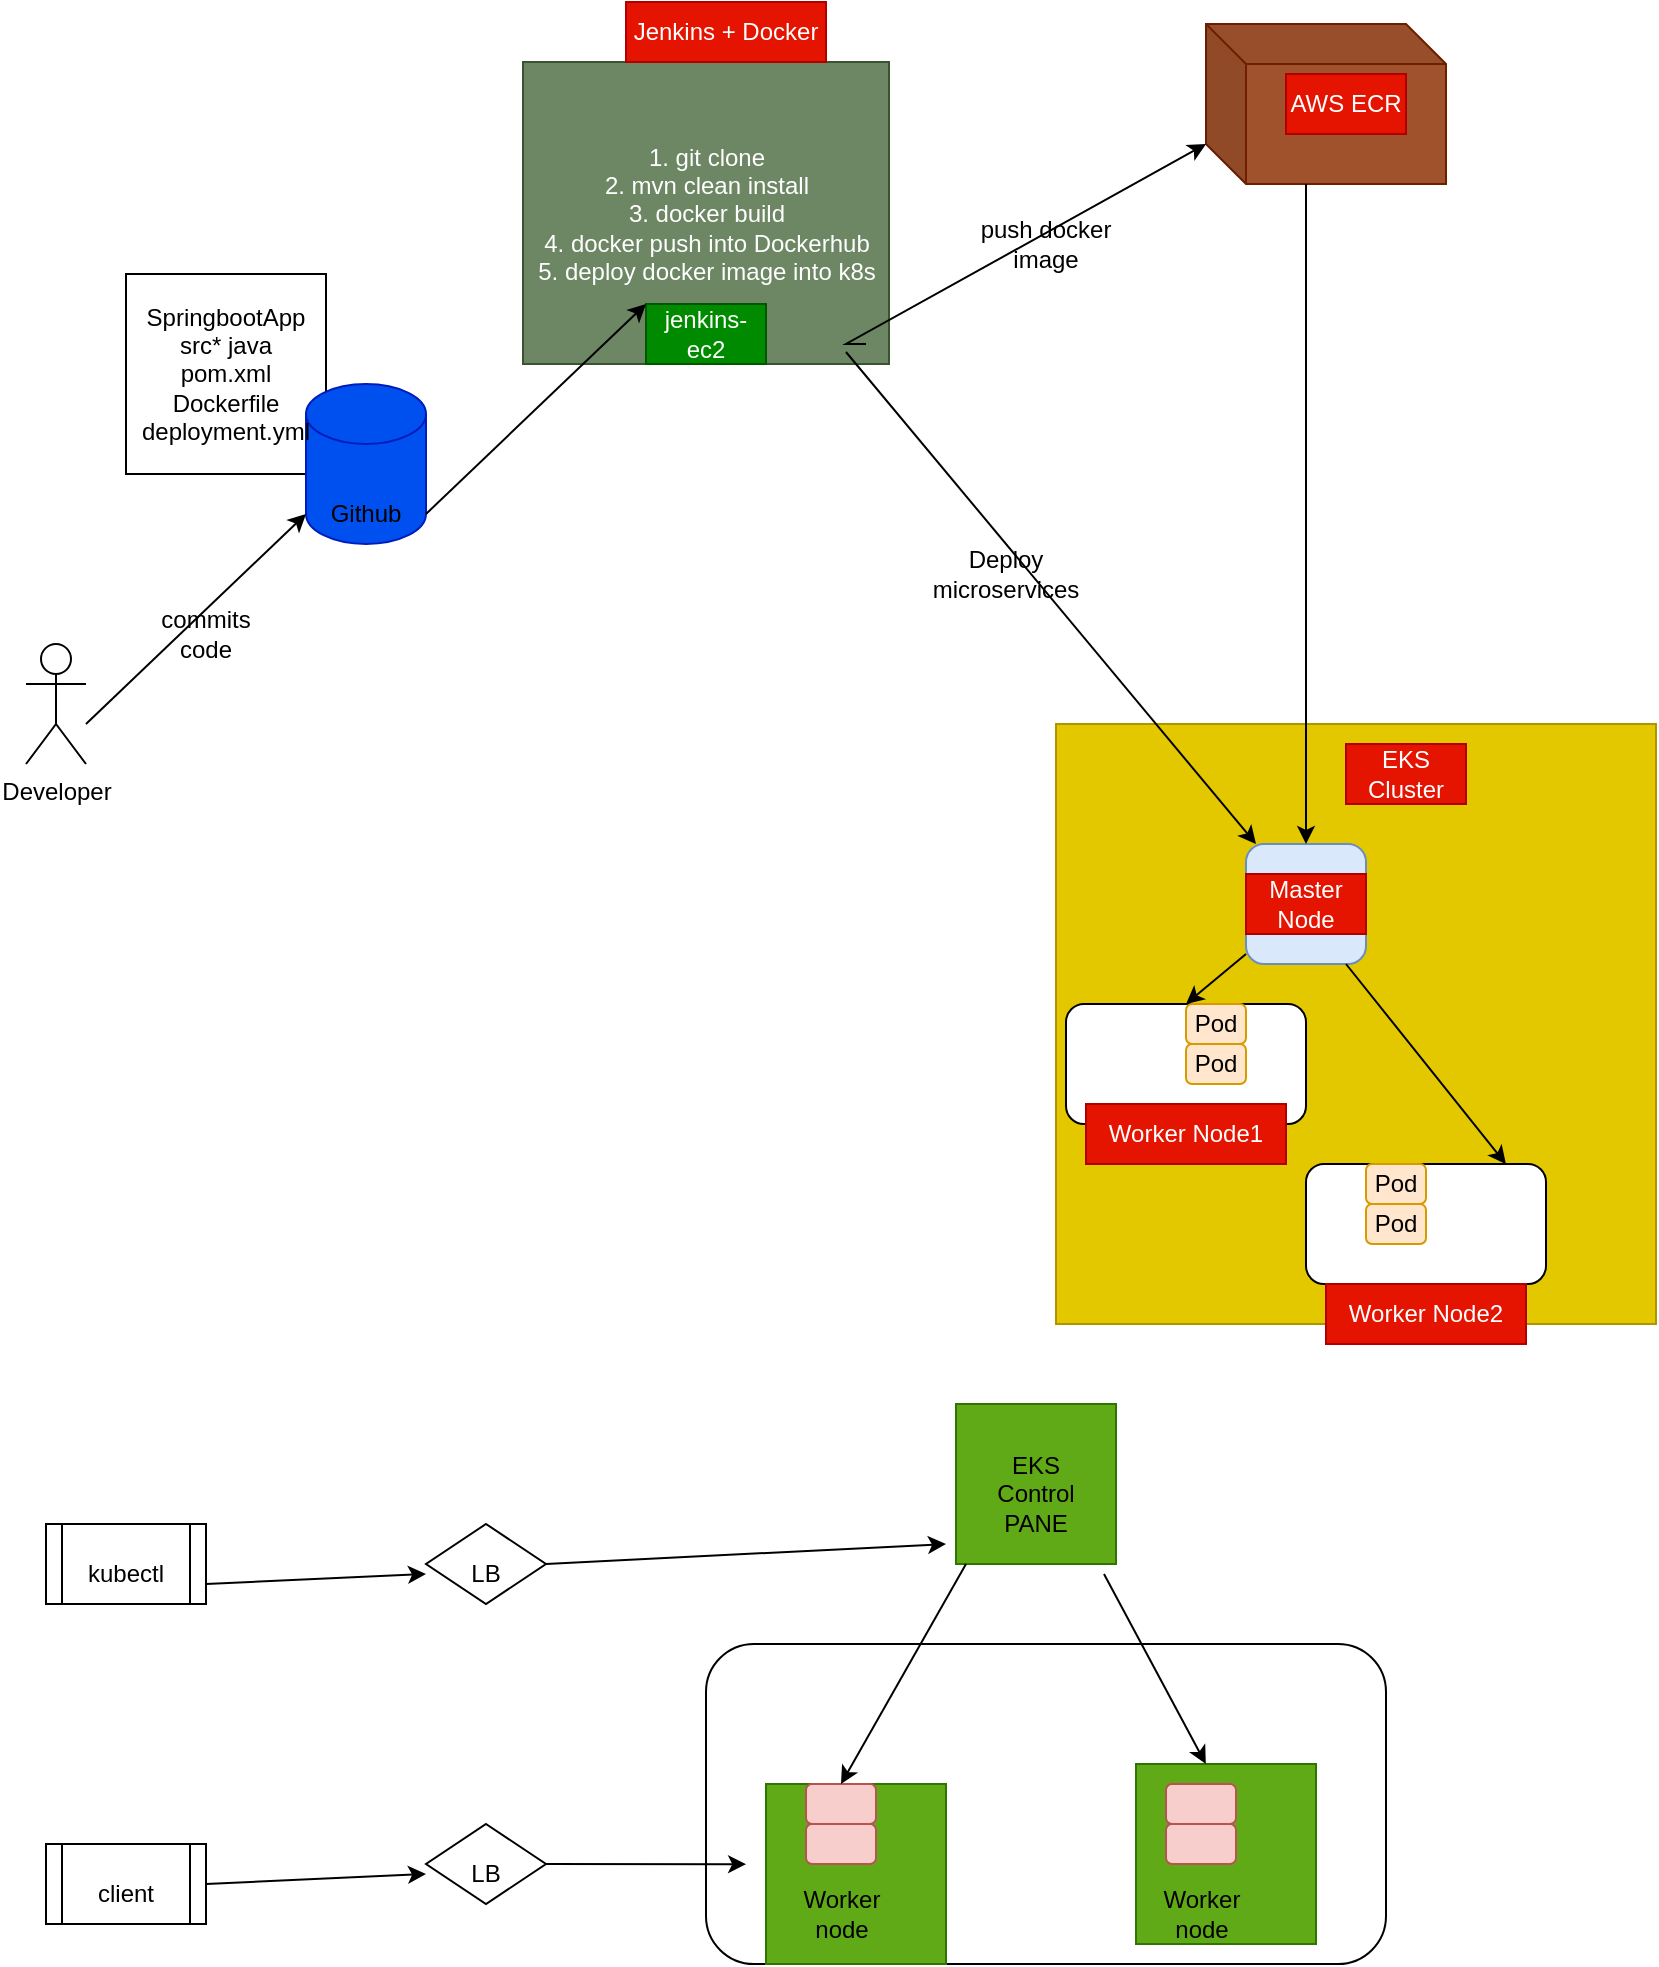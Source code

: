 <mxfile version="20.1.3" type="github">
  <diagram id="sR7q3i5S6xO89O94nbFP" name="Page-1">
    <mxGraphModel dx="796" dy="481" grid="1" gridSize="10" guides="1" tooltips="1" connect="1" arrows="1" fold="1" page="1" pageScale="1" pageWidth="850" pageHeight="1100" math="0" shadow="0">
      <root>
        <mxCell id="0" />
        <mxCell id="1" parent="0" />
        <mxCell id="cUQiM4QcdtecAgcqb16B-17" value="" style="rounded=1;whiteSpace=wrap;html=1;" vertex="1" parent="1">
          <mxGeometry x="410" y="860" width="340" height="160" as="geometry" />
        </mxCell>
        <mxCell id="kB0Qk9ZAoFYVdAAV9_FI-44" value="&lt;div&gt;1. git clone&lt;/div&gt;&lt;div&gt;2. mvn clean install&lt;/div&gt;&lt;div&gt;3. docker build&lt;/div&gt;&lt;div&gt;4. docker push into Dockerhub&lt;/div&gt;&lt;div&gt;5. deploy docker image into k8s&lt;br&gt;&lt;/div&gt;" style="text;html=1;align=center;verticalAlign=middle;whiteSpace=wrap;rounded=0;fillColor=#6d8764;fontColor=#ffffff;strokeColor=#3A5431;" parent="1" vertex="1">
          <mxGeometry x="318.5" y="69" width="183" height="151" as="geometry" />
        </mxCell>
        <mxCell id="kB0Qk9ZAoFYVdAAV9_FI-46" value="" style="whiteSpace=wrap;html=1;aspect=fixed;" parent="1" vertex="1">
          <mxGeometry x="120" y="175" width="100" height="100" as="geometry" />
        </mxCell>
        <mxCell id="kB0Qk9ZAoFYVdAAV9_FI-5" value="" style="whiteSpace=wrap;html=1;aspect=fixed;fillColor=#e3c800;fontColor=#000000;strokeColor=#B09500;" parent="1" vertex="1">
          <mxGeometry x="585" y="400" width="300" height="300" as="geometry" />
        </mxCell>
        <mxCell id="kB0Qk9ZAoFYVdAAV9_FI-1" value="jenkins-ec2" style="text;html=1;strokeColor=#005700;fillColor=#008a00;align=center;verticalAlign=middle;whiteSpace=wrap;rounded=0;fontColor=#ffffff;" parent="1" vertex="1">
          <mxGeometry x="380" y="190" width="60" height="30" as="geometry" />
        </mxCell>
        <mxCell id="kB0Qk9ZAoFYVdAAV9_FI-2" value="" style="rounded=1;whiteSpace=wrap;html=1;" parent="1" vertex="1">
          <mxGeometry x="590" y="540" width="120" height="60" as="geometry" />
        </mxCell>
        <mxCell id="kB0Qk9ZAoFYVdAAV9_FI-3" value="" style="rounded=1;whiteSpace=wrap;html=1;fillColor=#dae8fc;strokeColor=#6c8ebf;" parent="1" vertex="1">
          <mxGeometry x="680" y="460" width="60" height="60" as="geometry" />
        </mxCell>
        <mxCell id="kB0Qk9ZAoFYVdAAV9_FI-4" value="" style="rounded=1;whiteSpace=wrap;html=1;" parent="1" vertex="1">
          <mxGeometry x="710" y="620" width="120" height="60" as="geometry" />
        </mxCell>
        <mxCell id="kB0Qk9ZAoFYVdAAV9_FI-7" value="Pod" style="rounded=1;whiteSpace=wrap;html=1;fillColor=#ffe6cc;strokeColor=#d79b00;" parent="1" vertex="1">
          <mxGeometry x="740" y="640" width="30" height="20" as="geometry" />
        </mxCell>
        <mxCell id="kB0Qk9ZAoFYVdAAV9_FI-8" value="Pod" style="rounded=1;whiteSpace=wrap;html=1;fillColor=#ffe6cc;strokeColor=#d79b00;" parent="1" vertex="1">
          <mxGeometry x="740" y="620" width="30" height="20" as="geometry" />
        </mxCell>
        <mxCell id="kB0Qk9ZAoFYVdAAV9_FI-9" value="Pod" style="rounded=1;whiteSpace=wrap;html=1;fillColor=#ffe6cc;strokeColor=#d79b00;" parent="1" vertex="1">
          <mxGeometry x="650" y="560" width="30" height="20" as="geometry" />
        </mxCell>
        <mxCell id="kB0Qk9ZAoFYVdAAV9_FI-10" value="Pod" style="rounded=1;whiteSpace=wrap;html=1;fillColor=#ffe6cc;strokeColor=#d79b00;" parent="1" vertex="1">
          <mxGeometry x="650" y="540" width="30" height="20" as="geometry" />
        </mxCell>
        <mxCell id="kB0Qk9ZAoFYVdAAV9_FI-13" value="" style="shape=cylinder3;whiteSpace=wrap;html=1;boundedLbl=1;backgroundOutline=1;size=15;fillColor=#0050ef;fontColor=#ffffff;strokeColor=#001DBC;" parent="1" vertex="1">
          <mxGeometry x="210" y="230" width="60" height="80" as="geometry" />
        </mxCell>
        <mxCell id="kB0Qk9ZAoFYVdAAV9_FI-15" value="" style="shape=cube;whiteSpace=wrap;html=1;boundedLbl=1;backgroundOutline=1;darkOpacity=0.05;darkOpacity2=0.1;fillColor=#a0522d;fontColor=#ffffff;strokeColor=#6D1F00;" parent="1" vertex="1">
          <mxGeometry x="660" y="50" width="120" height="80" as="geometry" />
        </mxCell>
        <mxCell id="kB0Qk9ZAoFYVdAAV9_FI-16" value="Developer" style="shape=umlActor;verticalLabelPosition=bottom;verticalAlign=top;html=1;outlineConnect=0;" parent="1" vertex="1">
          <mxGeometry x="70" y="360" width="30" height="60" as="geometry" />
        </mxCell>
        <mxCell id="kB0Qk9ZAoFYVdAAV9_FI-21" value="" style="endArrow=classic;html=1;rounded=0;entryX=0;entryY=1;entryDx=0;entryDy=-15;entryPerimeter=0;" parent="1" target="kB0Qk9ZAoFYVdAAV9_FI-13" edge="1">
          <mxGeometry width="50" height="50" relative="1" as="geometry">
            <mxPoint x="100" y="400" as="sourcePoint" />
            <mxPoint x="150" y="350" as="targetPoint" />
          </mxGeometry>
        </mxCell>
        <mxCell id="kB0Qk9ZAoFYVdAAV9_FI-22" value="" style="endArrow=classic;html=1;rounded=0;entryX=0;entryY=1;entryDx=0;entryDy=-15;entryPerimeter=0;" parent="1" edge="1">
          <mxGeometry width="50" height="50" relative="1" as="geometry">
            <mxPoint x="270" y="295" as="sourcePoint" />
            <mxPoint x="380" y="190" as="targetPoint" />
          </mxGeometry>
        </mxCell>
        <mxCell id="kB0Qk9ZAoFYVdAAV9_FI-26" value="" style="endArrow=classic;html=1;rounded=0;entryX=0;entryY=0;entryDx=0;entryDy=60;entryPerimeter=0;" parent="1" target="kB0Qk9ZAoFYVdAAV9_FI-15" edge="1">
          <mxGeometry width="50" height="50" relative="1" as="geometry">
            <mxPoint x="490" y="210" as="sourcePoint" />
            <mxPoint x="540" y="160" as="targetPoint" />
            <Array as="points">
              <mxPoint x="480" y="210" />
            </Array>
          </mxGeometry>
        </mxCell>
        <mxCell id="kB0Qk9ZAoFYVdAAV9_FI-28" value="" style="endArrow=classic;html=1;rounded=0;entryX=0.5;entryY=0;entryDx=0;entryDy=0;" parent="1" target="kB0Qk9ZAoFYVdAAV9_FI-3" edge="1">
          <mxGeometry width="50" height="50" relative="1" as="geometry">
            <mxPoint x="710" y="130" as="sourcePoint" />
            <mxPoint x="700" y="440" as="targetPoint" />
          </mxGeometry>
        </mxCell>
        <mxCell id="kB0Qk9ZAoFYVdAAV9_FI-29" value="" style="endArrow=classic;html=1;rounded=0;" parent="1" target="kB0Qk9ZAoFYVdAAV9_FI-3" edge="1">
          <mxGeometry width="50" height="50" relative="1" as="geometry">
            <mxPoint x="480" y="214" as="sourcePoint" />
            <mxPoint x="530" y="210" as="targetPoint" />
          </mxGeometry>
        </mxCell>
        <mxCell id="kB0Qk9ZAoFYVdAAV9_FI-30" value="" style="endArrow=classic;html=1;rounded=0;entryX=0;entryY=0;entryDx=0;entryDy=0;" parent="1" source="kB0Qk9ZAoFYVdAAV9_FI-3" target="kB0Qk9ZAoFYVdAAV9_FI-10" edge="1">
          <mxGeometry width="50" height="50" relative="1" as="geometry">
            <mxPoint x="600" y="490" as="sourcePoint" />
            <mxPoint x="660" y="530" as="targetPoint" />
          </mxGeometry>
        </mxCell>
        <mxCell id="kB0Qk9ZAoFYVdAAV9_FI-31" value="" style="endArrow=classic;html=1;rounded=0;entryX=0.833;entryY=0;entryDx=0;entryDy=0;entryPerimeter=0;" parent="1" target="kB0Qk9ZAoFYVdAAV9_FI-4" edge="1">
          <mxGeometry width="50" height="50" relative="1" as="geometry">
            <mxPoint x="730" y="520" as="sourcePoint" />
            <mxPoint x="730" y="610" as="targetPoint" />
          </mxGeometry>
        </mxCell>
        <mxCell id="kB0Qk9ZAoFYVdAAV9_FI-33" value="Master Node" style="text;html=1;strokeColor=#B20000;fillColor=#e51400;align=center;verticalAlign=middle;whiteSpace=wrap;rounded=0;fontColor=#ffffff;" parent="1" vertex="1">
          <mxGeometry x="680" y="475" width="60" height="30" as="geometry" />
        </mxCell>
        <mxCell id="kB0Qk9ZAoFYVdAAV9_FI-36" value="commits code" style="text;html=1;strokeColor=none;fillColor=none;align=center;verticalAlign=middle;whiteSpace=wrap;rounded=0;" parent="1" vertex="1">
          <mxGeometry x="130" y="340" width="60" height="30" as="geometry" />
        </mxCell>
        <mxCell id="kB0Qk9ZAoFYVdAAV9_FI-38" value="Github" style="text;html=1;strokeColor=none;fillColor=none;align=center;verticalAlign=middle;whiteSpace=wrap;rounded=0;" parent="1" vertex="1">
          <mxGeometry x="210" y="280" width="60" height="30" as="geometry" />
        </mxCell>
        <mxCell id="kB0Qk9ZAoFYVdAAV9_FI-41" value="Deploy microservices" style="text;html=1;strokeColor=none;fillColor=none;align=center;verticalAlign=middle;whiteSpace=wrap;rounded=0;" parent="1" vertex="1">
          <mxGeometry x="530" y="310" width="60" height="30" as="geometry" />
        </mxCell>
        <mxCell id="kB0Qk9ZAoFYVdAAV9_FI-43" value="AWS ECR" style="text;html=1;strokeColor=#B20000;fillColor=#e51400;align=center;verticalAlign=middle;whiteSpace=wrap;rounded=0;fontColor=#ffffff;" parent="1" vertex="1">
          <mxGeometry x="700" y="75" width="60" height="30" as="geometry" />
        </mxCell>
        <mxCell id="kB0Qk9ZAoFYVdAAV9_FI-45" value="&lt;div&gt;SpringbootApp&lt;/div&gt;&lt;div&gt;src* java&lt;/div&gt;&lt;div&gt;pom.xml&lt;/div&gt;&lt;div&gt;Dockerfile&lt;/div&gt;&lt;div&gt;deployment.yml&lt;br&gt;&lt;/div&gt;" style="text;html=1;strokeColor=none;fillColor=none;align=center;verticalAlign=middle;whiteSpace=wrap;rounded=0;" parent="1" vertex="1">
          <mxGeometry x="120" y="190" width="100" height="70" as="geometry" />
        </mxCell>
        <mxCell id="kB0Qk9ZAoFYVdAAV9_FI-52" value="push docker image" style="text;html=1;strokeColor=none;fillColor=none;align=center;verticalAlign=middle;whiteSpace=wrap;rounded=0;" parent="1" vertex="1">
          <mxGeometry x="540" y="145" width="80" height="30" as="geometry" />
        </mxCell>
        <mxCell id="kB0Qk9ZAoFYVdAAV9_FI-53" value="EKS Cluster" style="text;html=1;strokeColor=#B20000;fillColor=#e51400;align=center;verticalAlign=middle;whiteSpace=wrap;rounded=0;fontColor=#ffffff;" parent="1" vertex="1">
          <mxGeometry x="730" y="410" width="60" height="30" as="geometry" />
        </mxCell>
        <mxCell id="kB0Qk9ZAoFYVdAAV9_FI-54" value="Worker Node1" style="text;html=1;strokeColor=#B20000;fillColor=#e51400;align=center;verticalAlign=middle;whiteSpace=wrap;rounded=0;fontColor=#ffffff;" parent="1" vertex="1">
          <mxGeometry x="600" y="590" width="100" height="30" as="geometry" />
        </mxCell>
        <mxCell id="kB0Qk9ZAoFYVdAAV9_FI-56" value="Jenkins + Docker" style="text;html=1;strokeColor=#B20000;fillColor=#e51400;align=center;verticalAlign=middle;whiteSpace=wrap;rounded=0;fontColor=#ffffff;" parent="1" vertex="1">
          <mxGeometry x="370" y="39" width="100" height="30" as="geometry" />
        </mxCell>
        <mxCell id="kB0Qk9ZAoFYVdAAV9_FI-57" value="Worker Node2" style="text;html=1;strokeColor=#B20000;fillColor=#e51400;align=center;verticalAlign=middle;whiteSpace=wrap;rounded=0;fontColor=#ffffff;" parent="1" vertex="1">
          <mxGeometry x="720" y="680" width="100" height="30" as="geometry" />
        </mxCell>
        <mxCell id="cUQiM4QcdtecAgcqb16B-1" value="" style="whiteSpace=wrap;html=1;aspect=fixed;fillColor=#60a917;fontColor=#ffffff;strokeColor=#2D7600;" vertex="1" parent="1">
          <mxGeometry x="535" y="740" width="80" height="80" as="geometry" />
        </mxCell>
        <mxCell id="cUQiM4QcdtecAgcqb16B-2" value="" style="whiteSpace=wrap;html=1;aspect=fixed;fillColor=#60a917;fontColor=#ffffff;strokeColor=#2D7600;" vertex="1" parent="1">
          <mxGeometry x="440" y="930" width="90" height="90" as="geometry" />
        </mxCell>
        <mxCell id="cUQiM4QcdtecAgcqb16B-3" value="" style="whiteSpace=wrap;html=1;aspect=fixed;fillColor=#60a917;fontColor=#ffffff;strokeColor=#2D7600;" vertex="1" parent="1">
          <mxGeometry x="625" y="920" width="90" height="90" as="geometry" />
        </mxCell>
        <mxCell id="cUQiM4QcdtecAgcqb16B-4" value="" style="shape=process;whiteSpace=wrap;html=1;backgroundOutline=1;" vertex="1" parent="1">
          <mxGeometry x="80" y="800" width="80" height="40" as="geometry" />
        </mxCell>
        <mxCell id="cUQiM4QcdtecAgcqb16B-5" value="" style="shape=process;whiteSpace=wrap;html=1;backgroundOutline=1;" vertex="1" parent="1">
          <mxGeometry x="80" y="960" width="80" height="40" as="geometry" />
        </mxCell>
        <mxCell id="cUQiM4QcdtecAgcqb16B-6" value="" style="rhombus;whiteSpace=wrap;html=1;" vertex="1" parent="1">
          <mxGeometry x="270" y="800" width="60" height="40" as="geometry" />
        </mxCell>
        <mxCell id="cUQiM4QcdtecAgcqb16B-7" value="" style="rhombus;whiteSpace=wrap;html=1;" vertex="1" parent="1">
          <mxGeometry x="270" y="950" width="60" height="40" as="geometry" />
        </mxCell>
        <mxCell id="cUQiM4QcdtecAgcqb16B-8" value="kubectl" style="text;html=1;strokeColor=none;fillColor=none;align=center;verticalAlign=middle;whiteSpace=wrap;rounded=0;" vertex="1" parent="1">
          <mxGeometry x="90" y="810" width="60" height="30" as="geometry" />
        </mxCell>
        <mxCell id="cUQiM4QcdtecAgcqb16B-9" value="client" style="text;html=1;strokeColor=none;fillColor=none;align=center;verticalAlign=middle;whiteSpace=wrap;rounded=0;" vertex="1" parent="1">
          <mxGeometry x="90" y="970" width="60" height="30" as="geometry" />
        </mxCell>
        <mxCell id="cUQiM4QcdtecAgcqb16B-10" value="LB" style="text;html=1;strokeColor=none;fillColor=none;align=center;verticalAlign=middle;whiteSpace=wrap;rounded=0;" vertex="1" parent="1">
          <mxGeometry x="270" y="810" width="60" height="30" as="geometry" />
        </mxCell>
        <mxCell id="cUQiM4QcdtecAgcqb16B-11" value="LB" style="text;html=1;strokeColor=none;fillColor=none;align=center;verticalAlign=middle;whiteSpace=wrap;rounded=0;" vertex="1" parent="1">
          <mxGeometry x="270" y="960" width="60" height="30" as="geometry" />
        </mxCell>
        <mxCell id="cUQiM4QcdtecAgcqb16B-12" value="EKS Control PANE" style="text;html=1;strokeColor=none;fillColor=none;align=center;verticalAlign=middle;whiteSpace=wrap;rounded=0;" vertex="1" parent="1">
          <mxGeometry x="545" y="770" width="60" height="30" as="geometry" />
        </mxCell>
        <mxCell id="cUQiM4QcdtecAgcqb16B-13" value="" style="rounded=1;whiteSpace=wrap;html=1;fillColor=#f8cecc;strokeColor=#b85450;" vertex="1" parent="1">
          <mxGeometry x="640" y="930" width="35" height="20" as="geometry" />
        </mxCell>
        <mxCell id="cUQiM4QcdtecAgcqb16B-14" value="" style="rounded=1;whiteSpace=wrap;html=1;fillColor=#f8cecc;strokeColor=#b85450;" vertex="1" parent="1">
          <mxGeometry x="460" y="930" width="35" height="20" as="geometry" />
        </mxCell>
        <mxCell id="cUQiM4QcdtecAgcqb16B-15" value="" style="rounded=1;whiteSpace=wrap;html=1;fillColor=#f8cecc;strokeColor=#b85450;" vertex="1" parent="1">
          <mxGeometry x="460" y="950" width="35" height="20" as="geometry" />
        </mxCell>
        <mxCell id="cUQiM4QcdtecAgcqb16B-16" value="" style="rounded=1;whiteSpace=wrap;html=1;fillColor=#f8cecc;strokeColor=#b85450;" vertex="1" parent="1">
          <mxGeometry x="640" y="950" width="35" height="20" as="geometry" />
        </mxCell>
        <mxCell id="cUQiM4QcdtecAgcqb16B-18" value="" style="endArrow=classic;html=1;rounded=0;entryX=0;entryY=0.5;entryDx=0;entryDy=0;" edge="1" parent="1" target="cUQiM4QcdtecAgcqb16B-10">
          <mxGeometry width="50" height="50" relative="1" as="geometry">
            <mxPoint x="160" y="830" as="sourcePoint" />
            <mxPoint x="210" y="780" as="targetPoint" />
          </mxGeometry>
        </mxCell>
        <mxCell id="cUQiM4QcdtecAgcqb16B-20" value="" style="endArrow=classic;html=1;rounded=0;" edge="1" parent="1">
          <mxGeometry width="50" height="50" relative="1" as="geometry">
            <mxPoint x="330" y="820" as="sourcePoint" />
            <mxPoint x="530" y="810" as="targetPoint" />
          </mxGeometry>
        </mxCell>
        <mxCell id="cUQiM4QcdtecAgcqb16B-21" value="" style="endArrow=classic;html=1;rounded=0;entryX=0.059;entryY=0.688;entryDx=0;entryDy=0;entryPerimeter=0;" edge="1" parent="1" target="cUQiM4QcdtecAgcqb16B-17">
          <mxGeometry width="50" height="50" relative="1" as="geometry">
            <mxPoint x="330" y="970" as="sourcePoint" />
            <mxPoint x="380" y="920" as="targetPoint" />
          </mxGeometry>
        </mxCell>
        <mxCell id="cUQiM4QcdtecAgcqb16B-22" value="" style="endArrow=classic;html=1;rounded=0;entryX=0;entryY=0.5;entryDx=0;entryDy=0;exitX=1;exitY=0.5;exitDx=0;exitDy=0;" edge="1" parent="1" source="cUQiM4QcdtecAgcqb16B-5" target="cUQiM4QcdtecAgcqb16B-11">
          <mxGeometry width="50" height="50" relative="1" as="geometry">
            <mxPoint x="160" y="990" as="sourcePoint" />
            <mxPoint x="210" y="940" as="targetPoint" />
          </mxGeometry>
        </mxCell>
        <mxCell id="cUQiM4QcdtecAgcqb16B-24" value="Worker node" style="text;html=1;strokeColor=none;fillColor=none;align=center;verticalAlign=middle;whiteSpace=wrap;rounded=0;" vertex="1" parent="1">
          <mxGeometry x="447.5" y="980" width="60" height="30" as="geometry" />
        </mxCell>
        <mxCell id="cUQiM4QcdtecAgcqb16B-25" value="Worker node" style="text;html=1;strokeColor=none;fillColor=none;align=center;verticalAlign=middle;whiteSpace=wrap;rounded=0;" vertex="1" parent="1">
          <mxGeometry x="627.5" y="980" width="60" height="30" as="geometry" />
        </mxCell>
        <mxCell id="cUQiM4QcdtecAgcqb16B-26" value="" style="endArrow=classic;html=1;rounded=0;entryX=0.735;entryY=0.375;entryDx=0;entryDy=0;entryPerimeter=0;exitX=0.925;exitY=1.063;exitDx=0;exitDy=0;exitPerimeter=0;" edge="1" parent="1" source="cUQiM4QcdtecAgcqb16B-1" target="cUQiM4QcdtecAgcqb16B-17">
          <mxGeometry width="50" height="50" relative="1" as="geometry">
            <mxPoint x="610" y="800" as="sourcePoint" />
            <mxPoint x="660" y="750" as="targetPoint" />
          </mxGeometry>
        </mxCell>
        <mxCell id="cUQiM4QcdtecAgcqb16B-28" value="" style="endArrow=classic;html=1;rounded=0;entryX=0.5;entryY=0;entryDx=0;entryDy=0;" edge="1" parent="1" target="cUQiM4QcdtecAgcqb16B-14">
          <mxGeometry width="50" height="50" relative="1" as="geometry">
            <mxPoint x="540" y="820" as="sourcePoint" />
            <mxPoint x="590" y="770" as="targetPoint" />
          </mxGeometry>
        </mxCell>
      </root>
    </mxGraphModel>
  </diagram>
</mxfile>
